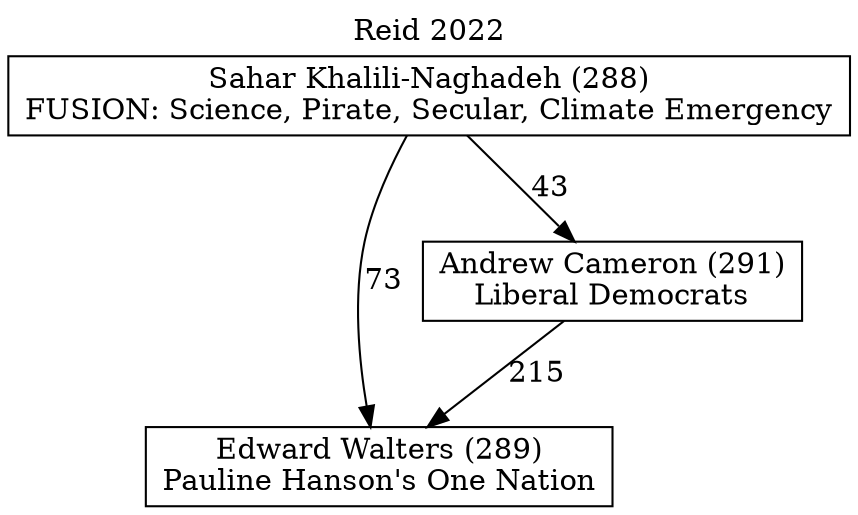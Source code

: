 // House preference flow
digraph "Edward Walters (289)_Reid_2022" {
	graph [label="Reid 2022" labelloc=t mclimit=10]
	node [shape=box]
	"Sahar Khalili-Naghadeh (288)" [label="Sahar Khalili-Naghadeh (288)
FUSION: Science, Pirate, Secular, Climate Emergency"]
	"Edward Walters (289)" [label="Edward Walters (289)
Pauline Hanson's One Nation"]
	"Andrew Cameron (291)" [label="Andrew Cameron (291)
Liberal Democrats"]
	"Andrew Cameron (291)" -> "Edward Walters (289)" [label=215]
	"Sahar Khalili-Naghadeh (288)" -> "Andrew Cameron (291)" [label=43]
	"Sahar Khalili-Naghadeh (288)" -> "Edward Walters (289)" [label=73]
}
